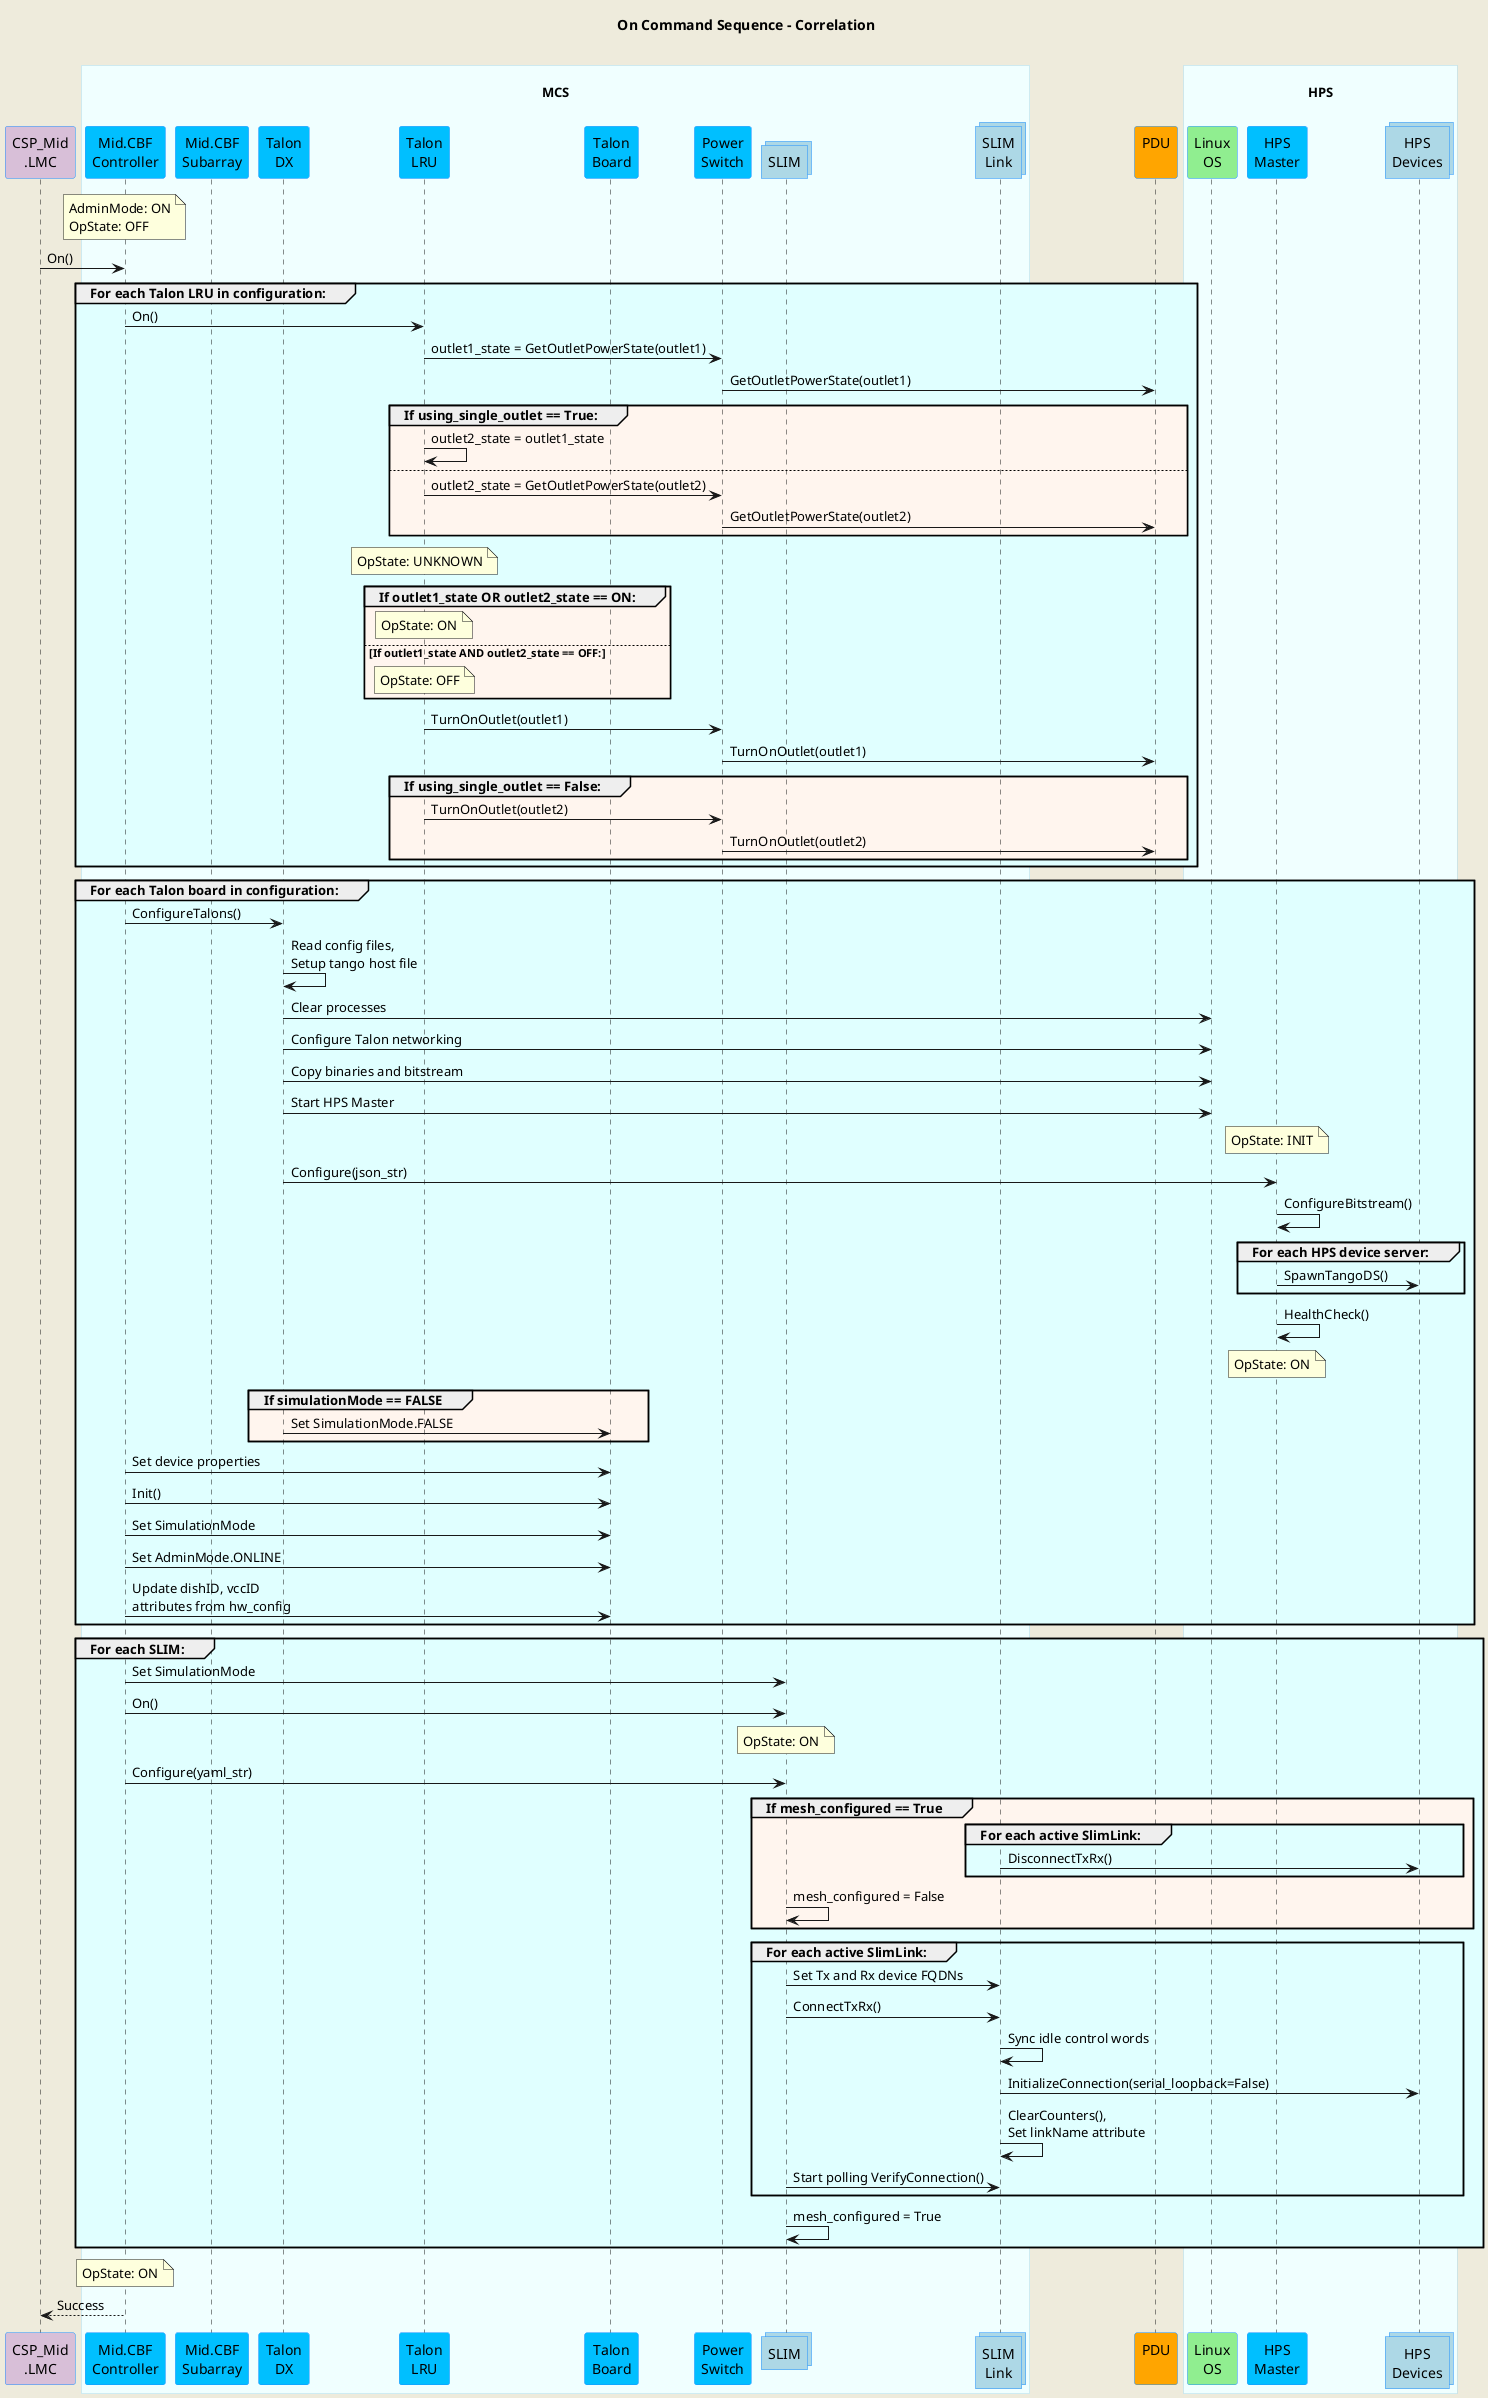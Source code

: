 @startuml
'https://plantuml.com/sequence-diagram
skinparam backgroundColor #EEEBDC
skinparam sequence {
ParticipantBorderColor DodgerBlue
ParticipantBackgroundColor DeepSkyBlue
ActorBorderColor DarkGreen
ActorBackgroundColor Green
BoxBorderColor LightBlue
BoxBackgroundColor #F0FFFF
}
skinparam collections {
  BackGroundColor LightBlue
  BorderColor DodgerBlue
}
skinparam database {
  BackgroundColor LightGreen
  BorderColor DarkGreen
}
title On Command Sequence - Correlation\n
participant "CSP_Mid\n.LMC" as lmc #Thistle
box "\nMCS\n"
  participant "Mid.CBF\nController" as controller
  participant "Mid.CBF\nSubarray" as subarray
  participant "Talon\nDX" as tdx
  participant "Talon\nLRU" as lru
  participant "Talon\nBoard" as talon_board
  participant "Power\nSwitch" as ps
  collections "SLIM" as slim
  collections "SLIM\nLink" as slimlink
end box
participant "PDU\n" as pdu #Orange
box "\nHPS\n"
  participant "Linux\nOS" as os #LightGreen
  participant "HPS\nMaster" as hpsmaster
  collections "HPS\nDevices" as hpsdevices
end box

note over controller            : AdminMode: ON\nOpState: OFF
lmc -> controller               : On()

group #LightCyan For each Talon LRU in configuration:
  controller    ->  lru         : On()
  lru           ->  ps      : outlet1_state = GetOutletPowerState(outlet1)
  ps            ->  pdu         : GetOutletPowerState(outlet1)
  group #SeaShell If using_single_outlet == True:
    lru         ->  lru         : outlet2_state = outlet1_state
    else
    lru         ->  ps          : outlet2_state = GetOutletPowerState(outlet2)
    ps          ->  pdu         : GetOutletPowerState(outlet2)
  end group

  note over lru                 : OpState: UNKNOWN
  group #SeaShell If outlet1_state OR outlet2_state == ON:
    note over lru               : OpState: ON
  else If outlet1_state AND outlet2_state == OFF:
    note over lru               : OpState: OFF
  end group

  lru           ->  ps          : TurnOnOutlet(outlet1)
  ps            ->  pdu         : TurnOnOutlet(outlet1)
  group #SeaShell If using_single_outlet == False:
    lru         ->  ps          : TurnOnOutlet(outlet2)
    ps          ->  pdu         : TurnOnOutlet(outlet2)
  end group
end group

group #LightCyan For each Talon board in configuration:
  controller    ->  tdx         : ConfigureTalons()
  tdx           ->  tdx         : Read config files,\nSetup tango host file
  tdx           ->  os          : Clear processes
  tdx           ->  os          : Configure Talon networking
  tdx           ->  os          : Copy binaries and bitstream
  tdx           ->  os          : Start HPS Master
  note over hpsmaster           : OpState: INIT
  tdx           ->  hpsmaster   : Configure(json_str)
  hpsmaster     ->  hpsmaster   : ConfigureBitstream()
  group #LightCyan For each HPS device server:
    hpsmaster  -> hpsdevices    : SpawnTangoDS()
  end group
  hpsmaster     ->  hpsmaster   : HealthCheck()
  note over hpsmaster           : OpState: ON
  group #SeaShell If simulationMode == FALSE
    tdx         ->  talon_board : Set SimulationMode.FALSE
  end group

  controller    ->  talon_board : Set device properties
  controller    ->  talon_board : Init()
  controller    ->  talon_board : Set SimulationMode
  controller    ->  talon_board : Set AdminMode.ONLINE
  controller    ->  talon_board : Update dishID, vccID\nattributes from hw_config
end group

group #LightCyan For each SLIM:
  controller      ->  slim     : Set SimulationMode
  controller      ->  slim     : On()
  note over slim               : OpState: ON
  controller      ->  slim     : Configure(yaml_str)
  group #SeaShell If mesh_configured == True
    group #LightCyan For each active SlimLink:
      slimlink  -> hpsdevices     : DisconnectTxRx()
    end group
    slim     ->  slim       : mesh_configured = False
  end group

  group #LightCyan For each active SlimLink:
      slim   ->  slimlink      : Set Tx and Rx device FQDNs
      slim   ->  slimlink      : ConnectTxRx()
      slimlink  ->  slimlink      : Sync idle control words
      slimlink  ->  hpsdevices    : InitializeConnection(serial_loopback=False)
      slimlink  ->  slimlink      : ClearCounters(),\nSet linkName attribute
      slim   ->  slimlink      : Start polling VerifyConnection()
    end group
  slim       ->  slim       : mesh_configured = True
end group

note over controller            : OpState: ON

lmc          <--  controller    : Success

@enduml
